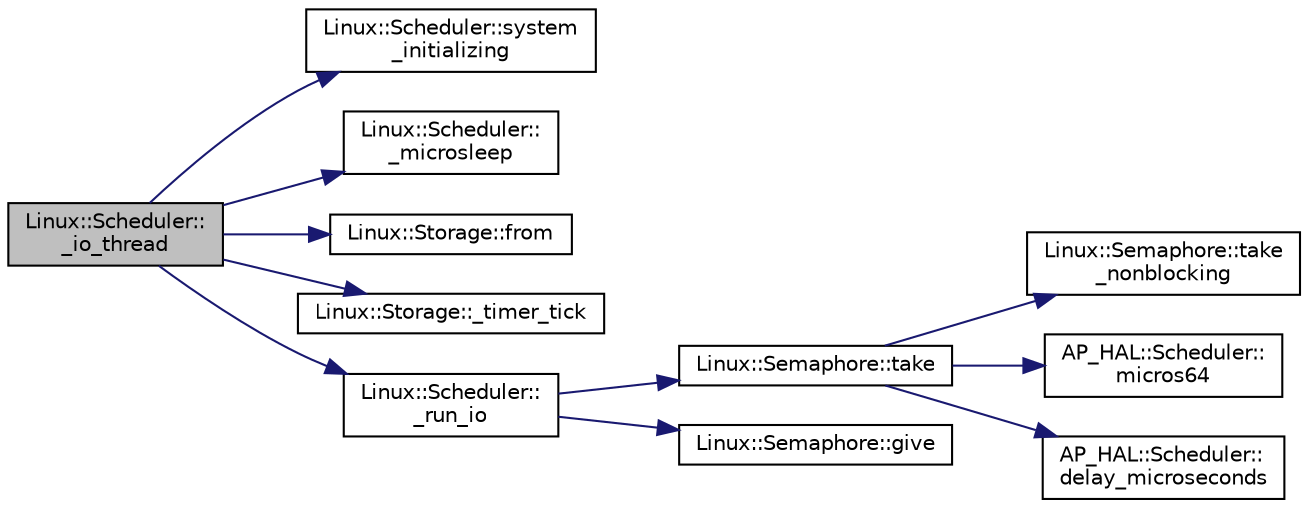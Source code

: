 digraph "Linux::Scheduler::_io_thread"
{
 // INTERACTIVE_SVG=YES
  edge [fontname="Helvetica",fontsize="10",labelfontname="Helvetica",labelfontsize="10"];
  node [fontname="Helvetica",fontsize="10",shape=record];
  rankdir="LR";
  Node1 [label="Linux::Scheduler::\l_io_thread",height=0.2,width=0.4,color="black", fillcolor="grey75", style="filled", fontcolor="black"];
  Node1 -> Node2 [color="midnightblue",fontsize="10",style="solid",fontname="Helvetica"];
  Node2 [label="Linux::Scheduler::system\l_initializing",height=0.2,width=0.4,color="black", fillcolor="white", style="filled",URL="$classLinux_1_1Scheduler.html#a42bde14b5d9bc249cb2baec4355d41b6"];
  Node1 -> Node3 [color="midnightblue",fontsize="10",style="solid",fontname="Helvetica"];
  Node3 [label="Linux::Scheduler::\l_microsleep",height=0.2,width=0.4,color="black", fillcolor="white", style="filled",URL="$classLinux_1_1Scheduler.html#a9a68d88ebd7e59352fc0b4566e8ef486"];
  Node1 -> Node4 [color="midnightblue",fontsize="10",style="solid",fontname="Helvetica"];
  Node4 [label="Linux::Storage::from",height=0.2,width=0.4,color="black", fillcolor="white", style="filled",URL="$classLinux_1_1Storage.html#a8a126687474c27a774e958bf1b445951"];
  Node1 -> Node5 [color="midnightblue",fontsize="10",style="solid",fontname="Helvetica"];
  Node5 [label="Linux::Storage::_timer_tick",height=0.2,width=0.4,color="black", fillcolor="white", style="filled",URL="$classLinux_1_1Storage.html#aecaf5bacd55e86bb750d764b45941d9c"];
  Node1 -> Node6 [color="midnightblue",fontsize="10",style="solid",fontname="Helvetica"];
  Node6 [label="Linux::Scheduler::\l_run_io",height=0.2,width=0.4,color="black", fillcolor="white", style="filled",URL="$classLinux_1_1Scheduler.html#a524ba3c71858c062519762122f50d826"];
  Node6 -> Node7 [color="midnightblue",fontsize="10",style="solid",fontname="Helvetica"];
  Node7 [label="Linux::Semaphore::take",height=0.2,width=0.4,color="black", fillcolor="white", style="filled",URL="$classLinux_1_1Semaphore.html#afc4c8706abb7e68aa4001ea372dc614e"];
  Node7 -> Node8 [color="midnightblue",fontsize="10",style="solid",fontname="Helvetica"];
  Node8 [label="Linux::Semaphore::take\l_nonblocking",height=0.2,width=0.4,color="black", fillcolor="white", style="filled",URL="$classLinux_1_1Semaphore.html#a561b4f40f3a76335f1a686c2aed526f9"];
  Node7 -> Node9 [color="midnightblue",fontsize="10",style="solid",fontname="Helvetica"];
  Node9 [label="AP_HAL::Scheduler::\lmicros64",height=0.2,width=0.4,color="black", fillcolor="white", style="filled",URL="$classAP__HAL_1_1Scheduler.html#acfe178fdca7f8d9b22a939b3aac1a84f"];
  Node7 -> Node10 [color="midnightblue",fontsize="10",style="solid",fontname="Helvetica"];
  Node10 [label="AP_HAL::Scheduler::\ldelay_microseconds",height=0.2,width=0.4,color="black", fillcolor="white", style="filled",URL="$classAP__HAL_1_1Scheduler.html#a78c4f1b1f192ac1c99544b6cc8f099b0"];
  Node6 -> Node11 [color="midnightblue",fontsize="10",style="solid",fontname="Helvetica"];
  Node11 [label="Linux::Semaphore::give",height=0.2,width=0.4,color="black", fillcolor="white", style="filled",URL="$classLinux_1_1Semaphore.html#a216f91636f64b57b59d43ef64af91624"];
}
